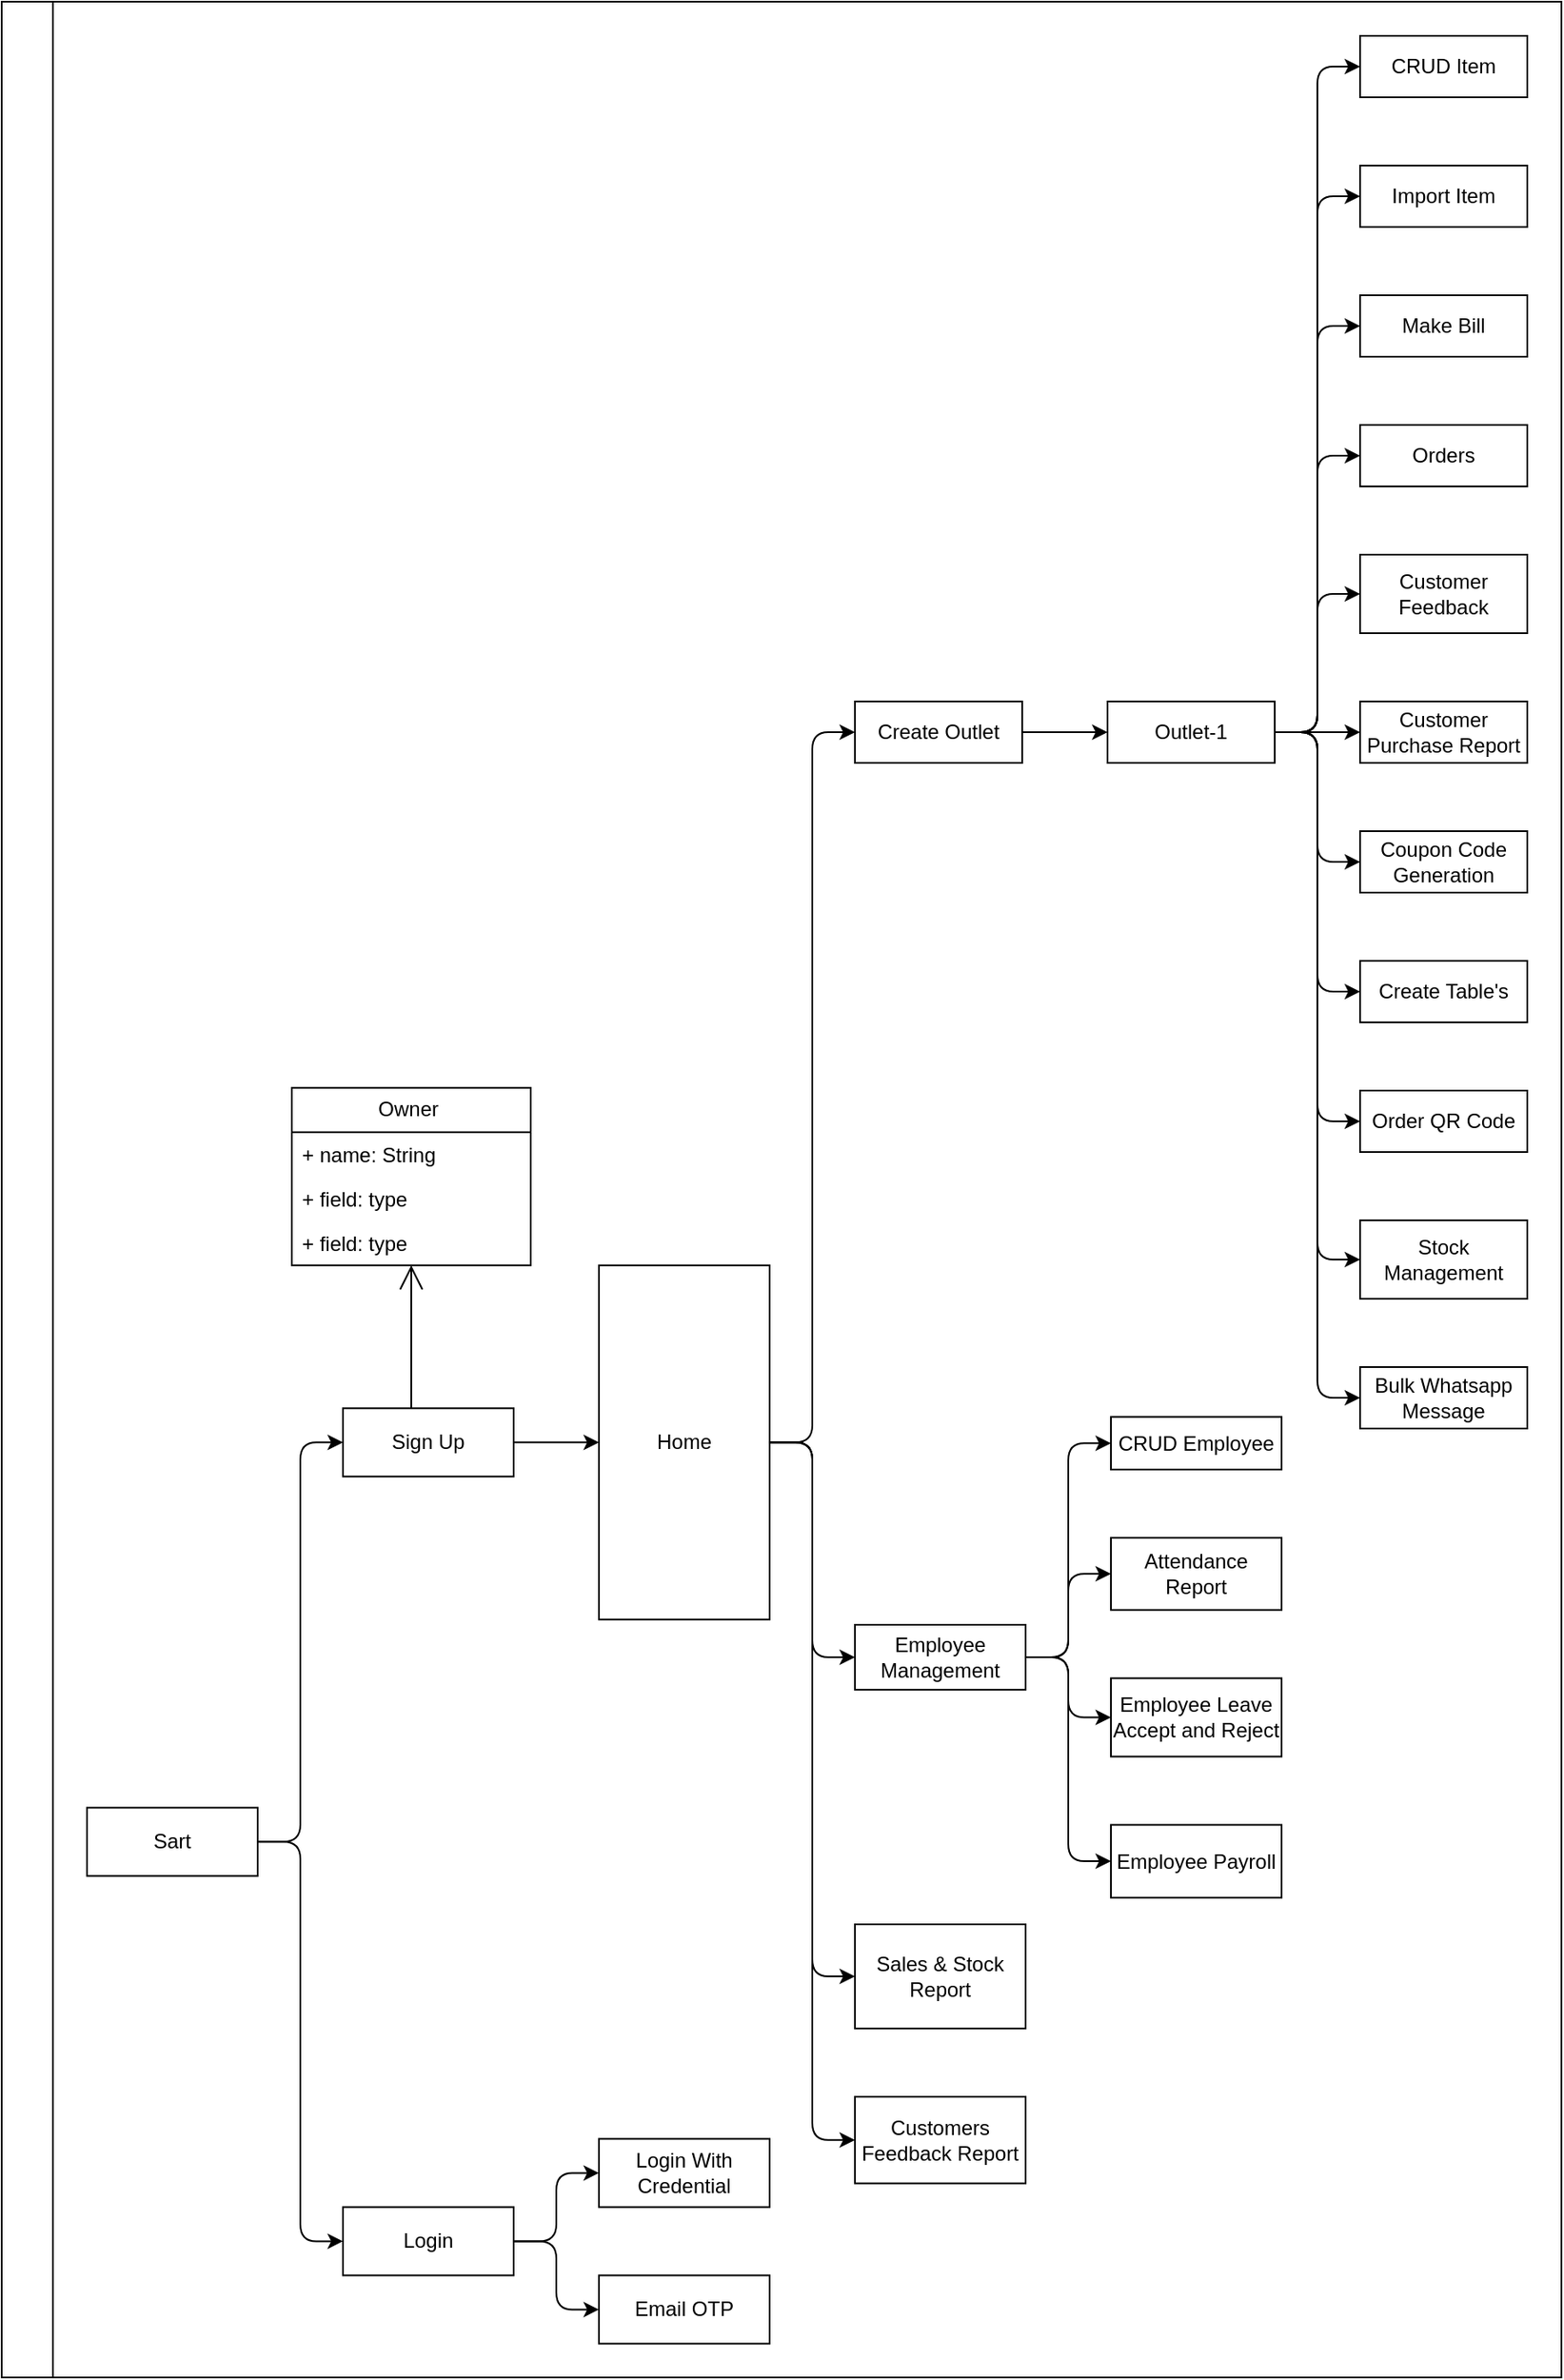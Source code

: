 <mxfile version="25.0.3">
  <diagram name="Page-1" id="nn2_iX7rAeVFgC2DP8zu">
    <mxGraphModel dx="2074" dy="690" grid="1" gridSize="10" guides="1" tooltips="1" connect="1" arrows="1" fold="1" page="1" pageScale="1" pageWidth="827" pageHeight="1169" math="0" shadow="0">
      <root>
        <mxCell id="0" />
        <mxCell id="1" parent="0" />
        <mxCell id="GRMFtZGAj5YZ1t8Szxvn-36" value="&#xa;&#xa;&#xa;&#xa;&#xa;&#xa;&#xa;&#xa;&#xa;&#xa;" style="swimlane;startSize=30;horizontal=0;childLayout=treeLayout;horizontalTree=1;sortEdges=1;resizable=0;containerType=tree;fontSize=12;" vertex="1" parent="1">
          <mxGeometry x="-320" y="370" width="914" height="1392" as="geometry" />
        </mxCell>
        <mxCell id="GRMFtZGAj5YZ1t8Szxvn-37" value="Sart" style="whiteSpace=wrap;html=1;" vertex="1" parent="GRMFtZGAj5YZ1t8Szxvn-36">
          <mxGeometry x="50" y="1058.177" width="100" height="40" as="geometry" />
        </mxCell>
        <mxCell id="GRMFtZGAj5YZ1t8Szxvn-38" value="Sign Up" style="whiteSpace=wrap;html=1;" vertex="1" parent="GRMFtZGAj5YZ1t8Szxvn-36">
          <mxGeometry x="200" y="824.144" width="100" height="40" as="geometry" />
        </mxCell>
        <mxCell id="GRMFtZGAj5YZ1t8Szxvn-39" value="" style="edgeStyle=elbowEdgeStyle;elbow=horizontal;html=1;rounded=1;curved=0;sourcePerimeterSpacing=0;targetPerimeterSpacing=0;startSize=6;endSize=6;" edge="1" parent="GRMFtZGAj5YZ1t8Szxvn-36" source="GRMFtZGAj5YZ1t8Szxvn-37" target="GRMFtZGAj5YZ1t8Szxvn-38">
          <mxGeometry relative="1" as="geometry" />
        </mxCell>
        <mxCell id="GRMFtZGAj5YZ1t8Szxvn-40" value="Login" style="whiteSpace=wrap;html=1;" vertex="1" parent="GRMFtZGAj5YZ1t8Szxvn-36">
          <mxGeometry x="200" y="1292.21" width="100" height="40" as="geometry" />
        </mxCell>
        <mxCell id="GRMFtZGAj5YZ1t8Szxvn-41" value="" style="edgeStyle=elbowEdgeStyle;elbow=horizontal;html=1;rounded=1;curved=0;sourcePerimeterSpacing=0;targetPerimeterSpacing=0;startSize=6;endSize=6;" edge="1" parent="GRMFtZGAj5YZ1t8Szxvn-36" source="GRMFtZGAj5YZ1t8Szxvn-37" target="GRMFtZGAj5YZ1t8Szxvn-40">
          <mxGeometry relative="1" as="geometry" />
        </mxCell>
        <mxCell id="GRMFtZGAj5YZ1t8Szxvn-45" value="" style="edgeStyle=elbowEdgeStyle;elbow=horizontal;html=1;rounded=1;curved=0;sourcePerimeterSpacing=0;targetPerimeterSpacing=0;startSize=6;endSize=6;" edge="1" target="GRMFtZGAj5YZ1t8Szxvn-46" source="GRMFtZGAj5YZ1t8Szxvn-40" parent="GRMFtZGAj5YZ1t8Szxvn-36">
          <mxGeometry relative="1" as="geometry">
            <mxPoint x="180" y="-10183.159" as="sourcePoint" />
          </mxGeometry>
        </mxCell>
        <mxCell id="GRMFtZGAj5YZ1t8Szxvn-46" value="Login With Credential" style="whiteSpace=wrap;html=1;" vertex="1" parent="GRMFtZGAj5YZ1t8Szxvn-36">
          <mxGeometry x="350" y="1252.21" width="100" height="40" as="geometry" />
        </mxCell>
        <mxCell id="GRMFtZGAj5YZ1t8Szxvn-54" value="" style="edgeStyle=elbowEdgeStyle;elbow=horizontal;html=1;rounded=1;curved=0;sourcePerimeterSpacing=0;targetPerimeterSpacing=0;startSize=6;endSize=6;" edge="1" target="GRMFtZGAj5YZ1t8Szxvn-55" source="GRMFtZGAj5YZ1t8Szxvn-40" parent="GRMFtZGAj5YZ1t8Szxvn-36">
          <mxGeometry relative="1" as="geometry">
            <mxPoint x="180" y="-9923.159" as="sourcePoint" />
          </mxGeometry>
        </mxCell>
        <mxCell id="GRMFtZGAj5YZ1t8Szxvn-55" value="Email OTP" style="whiteSpace=wrap;html=1;" vertex="1" parent="GRMFtZGAj5YZ1t8Szxvn-36">
          <mxGeometry x="350" y="1332.21" width="100" height="40" as="geometry" />
        </mxCell>
        <mxCell id="GRMFtZGAj5YZ1t8Szxvn-56" value="" style="edgeStyle=elbowEdgeStyle;elbow=horizontal;html=1;rounded=1;curved=0;sourcePerimeterSpacing=0;targetPerimeterSpacing=0;startSize=6;endSize=6;" edge="1" target="GRMFtZGAj5YZ1t8Szxvn-57" source="GRMFtZGAj5YZ1t8Szxvn-38" parent="GRMFtZGAj5YZ1t8Szxvn-36">
          <mxGeometry relative="1" as="geometry">
            <mxPoint x="180" y="-9923.159" as="sourcePoint" />
          </mxGeometry>
        </mxCell>
        <mxCell id="GRMFtZGAj5YZ1t8Szxvn-57" value="Home" style="whiteSpace=wrap;html=1;" vertex="1" parent="GRMFtZGAj5YZ1t8Szxvn-36">
          <mxGeometry x="350" y="740.394" width="100" height="207.5" as="geometry" />
        </mxCell>
        <mxCell id="GRMFtZGAj5YZ1t8Szxvn-58" value="" style="edgeStyle=elbowEdgeStyle;elbow=horizontal;html=1;rounded=1;curved=0;sourcePerimeterSpacing=0;targetPerimeterSpacing=0;startSize=6;endSize=6;" edge="1" target="GRMFtZGAj5YZ1t8Szxvn-59" source="GRMFtZGAj5YZ1t8Szxvn-57" parent="GRMFtZGAj5YZ1t8Szxvn-36">
          <mxGeometry relative="1" as="geometry">
            <mxPoint x="330" y="-9785.159" as="sourcePoint" />
          </mxGeometry>
        </mxCell>
        <mxCell id="GRMFtZGAj5YZ1t8Szxvn-59" value="Create Outlet" style="whiteSpace=wrap;html=1;" vertex="1" parent="GRMFtZGAj5YZ1t8Szxvn-36">
          <mxGeometry x="500" y="410" width="98" height="36" as="geometry" />
        </mxCell>
        <mxCell id="GRMFtZGAj5YZ1t8Szxvn-60" style="edgeStyle=orthogonalEdgeStyle;rounded=0;orthogonalLoop=1;jettySize=auto;html=1;exitX=0.5;exitY=1;exitDx=0;exitDy=0;" edge="1" parent="GRMFtZGAj5YZ1t8Szxvn-36" source="GRMFtZGAj5YZ1t8Szxvn-59" target="GRMFtZGAj5YZ1t8Szxvn-59">
          <mxGeometry relative="1" as="geometry" />
        </mxCell>
        <mxCell id="GRMFtZGAj5YZ1t8Szxvn-66" value="" style="edgeStyle=elbowEdgeStyle;elbow=horizontal;html=1;rounded=1;curved=0;sourcePerimeterSpacing=0;targetPerimeterSpacing=0;startSize=6;endSize=6;" edge="1" target="GRMFtZGAj5YZ1t8Szxvn-67" source="GRMFtZGAj5YZ1t8Szxvn-57" parent="GRMFtZGAj5YZ1t8Szxvn-36">
          <mxGeometry relative="1" as="geometry">
            <mxPoint x="330" y="-9785.159" as="sourcePoint" />
          </mxGeometry>
        </mxCell>
        <mxCell id="GRMFtZGAj5YZ1t8Szxvn-67" value="Employee Management" style="whiteSpace=wrap;html=1;" vertex="1" parent="GRMFtZGAj5YZ1t8Szxvn-36">
          <mxGeometry x="500" y="951.005" width="100" height="38.07" as="geometry" />
        </mxCell>
        <mxCell id="GRMFtZGAj5YZ1t8Szxvn-68" value="" style="edgeStyle=elbowEdgeStyle;elbow=horizontal;html=1;rounded=1;curved=0;sourcePerimeterSpacing=0;targetPerimeterSpacing=0;startSize=6;endSize=6;" edge="1" target="GRMFtZGAj5YZ1t8Szxvn-69" source="GRMFtZGAj5YZ1t8Szxvn-67" parent="GRMFtZGAj5YZ1t8Szxvn-36">
          <mxGeometry relative="1" as="geometry">
            <mxPoint x="480" y="-9791.159" as="sourcePoint" />
          </mxGeometry>
        </mxCell>
        <mxCell id="GRMFtZGAj5YZ1t8Szxvn-69" value="CRUD Employee" style="whiteSpace=wrap;html=1;" vertex="1" parent="GRMFtZGAj5YZ1t8Szxvn-36">
          <mxGeometry x="650" y="829.2" width="100" height="30.85" as="geometry" />
        </mxCell>
        <mxCell id="GRMFtZGAj5YZ1t8Szxvn-70" value="" style="edgeStyle=elbowEdgeStyle;elbow=horizontal;html=1;rounded=1;curved=0;sourcePerimeterSpacing=0;targetPerimeterSpacing=0;startSize=6;endSize=6;" edge="1" target="GRMFtZGAj5YZ1t8Szxvn-71" source="GRMFtZGAj5YZ1t8Szxvn-67" parent="GRMFtZGAj5YZ1t8Szxvn-36">
          <mxGeometry relative="1" as="geometry">
            <mxPoint x="480" y="-9791.159" as="sourcePoint" />
          </mxGeometry>
        </mxCell>
        <mxCell id="GRMFtZGAj5YZ1t8Szxvn-71" value="Attendance Report" style="whiteSpace=wrap;html=1;" vertex="1" parent="GRMFtZGAj5YZ1t8Szxvn-36">
          <mxGeometry x="650" y="900.05" width="100" height="42.26" as="geometry" />
        </mxCell>
        <mxCell id="GRMFtZGAj5YZ1t8Szxvn-74" value="" style="edgeStyle=elbowEdgeStyle;elbow=horizontal;html=1;rounded=1;curved=0;sourcePerimeterSpacing=0;targetPerimeterSpacing=0;startSize=6;endSize=6;" edge="1" target="GRMFtZGAj5YZ1t8Szxvn-75" source="GRMFtZGAj5YZ1t8Szxvn-67" parent="GRMFtZGAj5YZ1t8Szxvn-36">
          <mxGeometry relative="1" as="geometry">
            <mxPoint x="480" y="-9793.159" as="sourcePoint" />
          </mxGeometry>
        </mxCell>
        <mxCell id="GRMFtZGAj5YZ1t8Szxvn-75" value="Employee Leave Accept and Reject" style="whiteSpace=wrap;html=1;" vertex="1" parent="GRMFtZGAj5YZ1t8Szxvn-36">
          <mxGeometry x="650" y="982.31" width="100" height="45.92" as="geometry" />
        </mxCell>
        <mxCell id="GRMFtZGAj5YZ1t8Szxvn-76" value="" style="edgeStyle=elbowEdgeStyle;elbow=horizontal;html=1;rounded=1;curved=0;sourcePerimeterSpacing=0;targetPerimeterSpacing=0;startSize=6;endSize=6;" edge="1" target="GRMFtZGAj5YZ1t8Szxvn-77" source="GRMFtZGAj5YZ1t8Szxvn-67" parent="GRMFtZGAj5YZ1t8Szxvn-36">
          <mxGeometry relative="1" as="geometry">
            <mxPoint x="480" y="-9800.159" as="sourcePoint" />
          </mxGeometry>
        </mxCell>
        <mxCell id="GRMFtZGAj5YZ1t8Szxvn-77" value="Employee Payroll" style="whiteSpace=wrap;html=1;" vertex="1" parent="GRMFtZGAj5YZ1t8Szxvn-36">
          <mxGeometry x="650" y="1068.23" width="100" height="42.65" as="geometry" />
        </mxCell>
        <mxCell id="GRMFtZGAj5YZ1t8Szxvn-78" value="" style="edgeStyle=elbowEdgeStyle;elbow=horizontal;html=1;rounded=1;curved=0;sourcePerimeterSpacing=0;targetPerimeterSpacing=0;startSize=6;endSize=6;" edge="1" target="GRMFtZGAj5YZ1t8Szxvn-79" source="GRMFtZGAj5YZ1t8Szxvn-57" parent="GRMFtZGAj5YZ1t8Szxvn-36">
          <mxGeometry relative="1" as="geometry">
            <mxPoint x="330" y="-9800.159" as="sourcePoint" />
          </mxGeometry>
        </mxCell>
        <mxCell id="GRMFtZGAj5YZ1t8Szxvn-79" value="Sales &amp;amp; Stock Report" style="whiteSpace=wrap;html=1;" vertex="1" parent="GRMFtZGAj5YZ1t8Szxvn-36">
          <mxGeometry x="500" y="1126.519" width="100" height="61.04" as="geometry" />
        </mxCell>
        <mxCell id="GRMFtZGAj5YZ1t8Szxvn-80" style="edgeStyle=orthogonalEdgeStyle;rounded=0;orthogonalLoop=1;jettySize=auto;html=1;exitX=0.5;exitY=1;exitDx=0;exitDy=0;" edge="1" parent="GRMFtZGAj5YZ1t8Szxvn-36" source="GRMFtZGAj5YZ1t8Szxvn-79" target="GRMFtZGAj5YZ1t8Szxvn-79">
          <mxGeometry relative="1" as="geometry" />
        </mxCell>
        <mxCell id="GRMFtZGAj5YZ1t8Szxvn-81" value="" style="edgeStyle=elbowEdgeStyle;elbow=horizontal;html=1;rounded=1;curved=0;sourcePerimeterSpacing=0;targetPerimeterSpacing=0;startSize=6;endSize=6;" edge="1" target="GRMFtZGAj5YZ1t8Szxvn-82" source="GRMFtZGAj5YZ1t8Szxvn-57" parent="GRMFtZGAj5YZ1t8Szxvn-36">
          <mxGeometry relative="1" as="geometry">
            <mxPoint x="330" y="-9360.159" as="sourcePoint" />
          </mxGeometry>
        </mxCell>
        <mxCell id="GRMFtZGAj5YZ1t8Szxvn-82" value="Customers Feedback Report" style="whiteSpace=wrap;html=1;" vertex="1" parent="GRMFtZGAj5YZ1t8Szxvn-36">
          <mxGeometry x="500" y="1227.559" width="100" height="50.73" as="geometry" />
        </mxCell>
        <mxCell id="GRMFtZGAj5YZ1t8Szxvn-83" value="" style="edgeStyle=elbowEdgeStyle;elbow=horizontal;html=1;rounded=1;curved=0;sourcePerimeterSpacing=0;targetPerimeterSpacing=0;startSize=6;endSize=6;" edge="1" target="GRMFtZGAj5YZ1t8Szxvn-84" source="GRMFtZGAj5YZ1t8Szxvn-59" parent="GRMFtZGAj5YZ1t8Szxvn-36">
          <mxGeometry relative="1" as="geometry">
            <mxPoint x="480" y="-9363.738" as="sourcePoint" />
          </mxGeometry>
        </mxCell>
        <mxCell id="GRMFtZGAj5YZ1t8Szxvn-84" value="Outlet-1" style="whiteSpace=wrap;html=1;" vertex="1" parent="GRMFtZGAj5YZ1t8Szxvn-36">
          <mxGeometry x="648" y="410" width="98" height="36" as="geometry" />
        </mxCell>
        <mxCell id="GRMFtZGAj5YZ1t8Szxvn-85" value="" style="edgeStyle=elbowEdgeStyle;elbow=horizontal;html=1;rounded=1;curved=0;sourcePerimeterSpacing=0;targetPerimeterSpacing=0;startSize=6;endSize=6;" edge="1" target="GRMFtZGAj5YZ1t8Szxvn-86" source="GRMFtZGAj5YZ1t8Szxvn-84" parent="GRMFtZGAj5YZ1t8Szxvn-36">
          <mxGeometry relative="1" as="geometry">
            <mxPoint x="628" y="-9206.264" as="sourcePoint" />
          </mxGeometry>
        </mxCell>
        <mxCell id="GRMFtZGAj5YZ1t8Szxvn-86" value="CRUD Item" style="whiteSpace=wrap;html=1;" vertex="1" parent="GRMFtZGAj5YZ1t8Szxvn-36">
          <mxGeometry x="796" y="20" width="98" height="36" as="geometry" />
        </mxCell>
        <mxCell id="GRMFtZGAj5YZ1t8Szxvn-87" value="" style="edgeStyle=elbowEdgeStyle;elbow=horizontal;html=1;rounded=1;curved=0;sourcePerimeterSpacing=0;targetPerimeterSpacing=0;startSize=6;endSize=6;" edge="1" target="GRMFtZGAj5YZ1t8Szxvn-88" source="GRMFtZGAj5YZ1t8Szxvn-84" parent="GRMFtZGAj5YZ1t8Szxvn-36">
          <mxGeometry relative="1" as="geometry">
            <mxPoint x="628" y="-9206.264" as="sourcePoint" />
          </mxGeometry>
        </mxCell>
        <mxCell id="GRMFtZGAj5YZ1t8Szxvn-88" value="Import Item" style="whiteSpace=wrap;html=1;" vertex="1" parent="GRMFtZGAj5YZ1t8Szxvn-36">
          <mxGeometry x="796" y="96" width="98" height="36" as="geometry" />
        </mxCell>
        <mxCell id="GRMFtZGAj5YZ1t8Szxvn-89" value="" style="edgeStyle=elbowEdgeStyle;elbow=horizontal;html=1;rounded=1;curved=0;sourcePerimeterSpacing=0;targetPerimeterSpacing=0;startSize=6;endSize=6;" edge="1" target="GRMFtZGAj5YZ1t8Szxvn-90" source="GRMFtZGAj5YZ1t8Szxvn-84" parent="GRMFtZGAj5YZ1t8Szxvn-36">
          <mxGeometry relative="1" as="geometry">
            <mxPoint x="628" y="-8760.326" as="sourcePoint" />
          </mxGeometry>
        </mxCell>
        <mxCell id="GRMFtZGAj5YZ1t8Szxvn-90" value="Make Bill" style="whiteSpace=wrap;html=1;" vertex="1" parent="GRMFtZGAj5YZ1t8Szxvn-36">
          <mxGeometry x="796" y="172" width="98" height="36" as="geometry" />
        </mxCell>
        <mxCell id="GRMFtZGAj5YZ1t8Szxvn-91" value="" style="edgeStyle=elbowEdgeStyle;elbow=horizontal;html=1;rounded=1;curved=0;sourcePerimeterSpacing=0;targetPerimeterSpacing=0;startSize=6;endSize=6;" edge="1" target="GRMFtZGAj5YZ1t8Szxvn-92" source="GRMFtZGAj5YZ1t8Szxvn-84" parent="GRMFtZGAj5YZ1t8Szxvn-36">
          <mxGeometry relative="1" as="geometry">
            <mxPoint x="628" y="-8252.981" as="sourcePoint" />
          </mxGeometry>
        </mxCell>
        <mxCell id="GRMFtZGAj5YZ1t8Szxvn-92" value="Orders" style="whiteSpace=wrap;html=1;" vertex="1" parent="GRMFtZGAj5YZ1t8Szxvn-36">
          <mxGeometry x="796" y="248" width="98" height="36" as="geometry" />
        </mxCell>
        <mxCell id="GRMFtZGAj5YZ1t8Szxvn-93" value="" style="edgeStyle=elbowEdgeStyle;elbow=horizontal;html=1;rounded=1;curved=0;sourcePerimeterSpacing=0;targetPerimeterSpacing=0;startSize=6;endSize=6;" edge="1" target="GRMFtZGAj5YZ1t8Szxvn-94" source="GRMFtZGAj5YZ1t8Szxvn-84" parent="GRMFtZGAj5YZ1t8Szxvn-36">
          <mxGeometry relative="1" as="geometry">
            <mxPoint x="628" y="-7684.228" as="sourcePoint" />
          </mxGeometry>
        </mxCell>
        <mxCell id="GRMFtZGAj5YZ1t8Szxvn-94" value="Customer Feedback" style="whiteSpace=wrap;html=1;" vertex="1" parent="GRMFtZGAj5YZ1t8Szxvn-36">
          <mxGeometry x="796" y="324" width="98" height="46" as="geometry" />
        </mxCell>
        <mxCell id="GRMFtZGAj5YZ1t8Szxvn-95" value="" style="edgeStyle=elbowEdgeStyle;elbow=horizontal;html=1;rounded=1;curved=0;sourcePerimeterSpacing=0;targetPerimeterSpacing=0;startSize=6;endSize=6;" edge="1" target="GRMFtZGAj5YZ1t8Szxvn-96" source="GRMFtZGAj5YZ1t8Szxvn-84" parent="GRMFtZGAj5YZ1t8Szxvn-36">
          <mxGeometry relative="1" as="geometry">
            <mxPoint x="628" y="-7057.147" as="sourcePoint" />
          </mxGeometry>
        </mxCell>
        <mxCell id="GRMFtZGAj5YZ1t8Szxvn-96" value="Customer Purchase Report" style="whiteSpace=wrap;html=1;" vertex="1" parent="GRMFtZGAj5YZ1t8Szxvn-36">
          <mxGeometry x="796" y="410" width="98" height="36" as="geometry" />
        </mxCell>
        <mxCell id="GRMFtZGAj5YZ1t8Szxvn-97" value="" style="edgeStyle=elbowEdgeStyle;elbow=horizontal;html=1;rounded=1;curved=0;sourcePerimeterSpacing=0;targetPerimeterSpacing=0;startSize=6;endSize=6;" edge="1" target="GRMFtZGAj5YZ1t8Szxvn-98" source="GRMFtZGAj5YZ1t8Szxvn-84" parent="GRMFtZGAj5YZ1t8Szxvn-36">
          <mxGeometry relative="1" as="geometry">
            <mxPoint x="628" y="-6357.497" as="sourcePoint" />
          </mxGeometry>
        </mxCell>
        <mxCell id="GRMFtZGAj5YZ1t8Szxvn-98" value="Coupon Code Generation" style="whiteSpace=wrap;html=1;" vertex="1" parent="GRMFtZGAj5YZ1t8Szxvn-36">
          <mxGeometry x="796" y="486" width="98" height="36" as="geometry" />
        </mxCell>
        <mxCell id="GRMFtZGAj5YZ1t8Szxvn-99" value="" style="edgeStyle=elbowEdgeStyle;elbow=horizontal;html=1;rounded=1;curved=0;sourcePerimeterSpacing=0;targetPerimeterSpacing=0;startSize=6;endSize=6;" edge="1" target="GRMFtZGAj5YZ1t8Szxvn-100" source="GRMFtZGAj5YZ1t8Szxvn-84" parent="GRMFtZGAj5YZ1t8Szxvn-36">
          <mxGeometry relative="1" as="geometry">
            <mxPoint x="628" y="-5596.44" as="sourcePoint" />
          </mxGeometry>
        </mxCell>
        <mxCell id="GRMFtZGAj5YZ1t8Szxvn-100" value="Create Table&#39;s" style="whiteSpace=wrap;html=1;" vertex="1" parent="GRMFtZGAj5YZ1t8Szxvn-36">
          <mxGeometry x="796" y="562" width="98" height="36" as="geometry" />
        </mxCell>
        <mxCell id="GRMFtZGAj5YZ1t8Szxvn-101" value="" style="edgeStyle=elbowEdgeStyle;elbow=horizontal;html=1;rounded=1;curved=0;sourcePerimeterSpacing=0;targetPerimeterSpacing=0;startSize=6;endSize=6;" edge="1" target="GRMFtZGAj5YZ1t8Szxvn-102" source="GRMFtZGAj5YZ1t8Szxvn-84" parent="GRMFtZGAj5YZ1t8Szxvn-36">
          <mxGeometry relative="1" as="geometry">
            <mxPoint x="628" y="-4773.975" as="sourcePoint" />
          </mxGeometry>
        </mxCell>
        <mxCell id="GRMFtZGAj5YZ1t8Szxvn-102" value="Order QR Code" style="whiteSpace=wrap;html=1;" vertex="1" parent="GRMFtZGAj5YZ1t8Szxvn-36">
          <mxGeometry x="796" y="638" width="98" height="36" as="geometry" />
        </mxCell>
        <mxCell id="GRMFtZGAj5YZ1t8Szxvn-103" value="" style="edgeStyle=elbowEdgeStyle;elbow=horizontal;html=1;rounded=1;curved=0;sourcePerimeterSpacing=0;targetPerimeterSpacing=0;startSize=6;endSize=6;" edge="1" target="GRMFtZGAj5YZ1t8Szxvn-104" source="GRMFtZGAj5YZ1t8Szxvn-84" parent="GRMFtZGAj5YZ1t8Szxvn-36">
          <mxGeometry relative="1" as="geometry">
            <mxPoint x="628" y="-3890.101" as="sourcePoint" />
          </mxGeometry>
        </mxCell>
        <mxCell id="GRMFtZGAj5YZ1t8Szxvn-104" value="Stock Management" style="whiteSpace=wrap;html=1;" vertex="1" parent="GRMFtZGAj5YZ1t8Szxvn-36">
          <mxGeometry x="796" y="714" width="98" height="46" as="geometry" />
        </mxCell>
        <mxCell id="GRMFtZGAj5YZ1t8Szxvn-105" value="" style="edgeStyle=elbowEdgeStyle;elbow=horizontal;html=1;rounded=1;curved=0;sourcePerimeterSpacing=0;targetPerimeterSpacing=0;startSize=6;endSize=6;" edge="1" target="GRMFtZGAj5YZ1t8Szxvn-106" source="GRMFtZGAj5YZ1t8Szxvn-84" parent="GRMFtZGAj5YZ1t8Szxvn-36">
          <mxGeometry relative="1" as="geometry">
            <mxPoint x="628" y="-2947.9" as="sourcePoint" />
          </mxGeometry>
        </mxCell>
        <mxCell id="GRMFtZGAj5YZ1t8Szxvn-106" value="Bulk Whatsapp Message" style="whiteSpace=wrap;html=1;" vertex="1" parent="GRMFtZGAj5YZ1t8Szxvn-36">
          <mxGeometry x="796" y="800" width="98" height="36" as="geometry" />
        </mxCell>
        <mxCell id="GRMFtZGAj5YZ1t8Szxvn-113" value="" style="endArrow=open;endFill=1;endSize=12;html=1;rounded=0;entryX=0.5;entryY=1;entryDx=0;entryDy=0;" edge="1" parent="GRMFtZGAj5YZ1t8Szxvn-36" target="GRMFtZGAj5YZ1t8Szxvn-114">
          <mxGeometry width="160" relative="1" as="geometry">
            <mxPoint x="240" y="824.14" as="sourcePoint" />
            <mxPoint x="240" y="690.0" as="targetPoint" />
          </mxGeometry>
        </mxCell>
        <mxCell id="GRMFtZGAj5YZ1t8Szxvn-114" value="Owner&amp;nbsp;" style="swimlane;fontStyle=0;childLayout=stackLayout;horizontal=1;startSize=26;fillColor=none;horizontalStack=0;resizeParent=1;resizeParentMax=0;resizeLast=0;collapsible=1;marginBottom=0;whiteSpace=wrap;html=1;" vertex="1" parent="GRMFtZGAj5YZ1t8Szxvn-36">
          <mxGeometry x="170" y="636.39" width="140" height="104" as="geometry">
            <mxRectangle x="190" y="650.0" width="100" height="30" as="alternateBounds" />
          </mxGeometry>
        </mxCell>
        <mxCell id="GRMFtZGAj5YZ1t8Szxvn-115" value="+ name: String" style="text;strokeColor=none;fillColor=none;align=left;verticalAlign=top;spacingLeft=4;spacingRight=4;overflow=hidden;rotatable=0;points=[[0,0.5],[1,0.5]];portConstraint=eastwest;whiteSpace=wrap;html=1;" vertex="1" parent="GRMFtZGAj5YZ1t8Szxvn-114">
          <mxGeometry y="26" width="140" height="26" as="geometry" />
        </mxCell>
        <mxCell id="GRMFtZGAj5YZ1t8Szxvn-116" value="+ field: type" style="text;strokeColor=none;fillColor=none;align=left;verticalAlign=top;spacingLeft=4;spacingRight=4;overflow=hidden;rotatable=0;points=[[0,0.5],[1,0.5]];portConstraint=eastwest;whiteSpace=wrap;html=1;" vertex="1" parent="GRMFtZGAj5YZ1t8Szxvn-114">
          <mxGeometry y="52" width="140" height="26" as="geometry" />
        </mxCell>
        <mxCell id="GRMFtZGAj5YZ1t8Szxvn-117" value="+ field: type" style="text;strokeColor=none;fillColor=none;align=left;verticalAlign=top;spacingLeft=4;spacingRight=4;overflow=hidden;rotatable=0;points=[[0,0.5],[1,0.5]];portConstraint=eastwest;whiteSpace=wrap;html=1;" vertex="1" parent="GRMFtZGAj5YZ1t8Szxvn-114">
          <mxGeometry y="78" width="140" height="26" as="geometry" />
        </mxCell>
      </root>
    </mxGraphModel>
  </diagram>
</mxfile>
